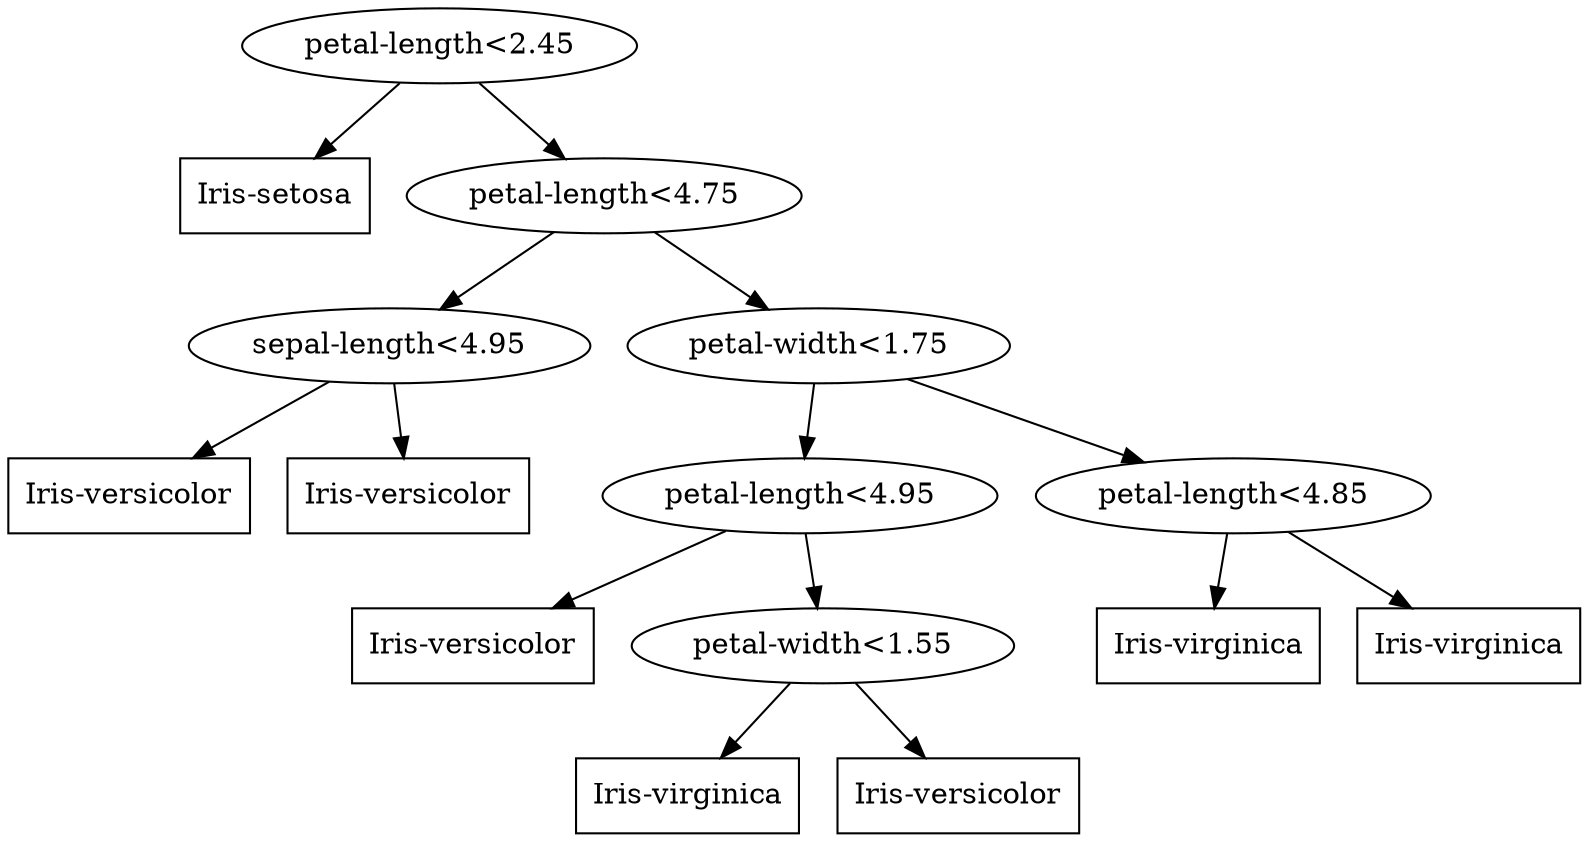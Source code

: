 digraph {
1[shape=ellipse,label="petal-length<2.45"];
1 -> 2;
1 -> 3;
2[label="Iris-setosa",shape=box];
3[shape=ellipse,label="petal-length<4.75"];
3 -> 6;
3 -> 7;
6[shape=ellipse,label="sepal-length<4.95"];
6 -> 12;
6 -> 13;
12[label="Iris-versicolor",shape=box];
13[label="Iris-versicolor",shape=box];
7[shape=ellipse,label="petal-width<1.75"];
7 -> 14;
7 -> 15;
14[shape=ellipse,label="petal-length<4.95"];
14 -> 28;
14 -> 29;
28[label="Iris-versicolor",shape=box];
29[shape=ellipse,label="petal-width<1.55"];
29 -> 58;
29 -> 59;
58[label="Iris-virginica",shape=box];
59[label="Iris-versicolor",shape=box];
15[shape=ellipse,label="petal-length<4.85"];
15 -> 30;
15 -> 31;
30[label="Iris-virginica",shape=box];
31[label="Iris-virginica",shape=box];
}